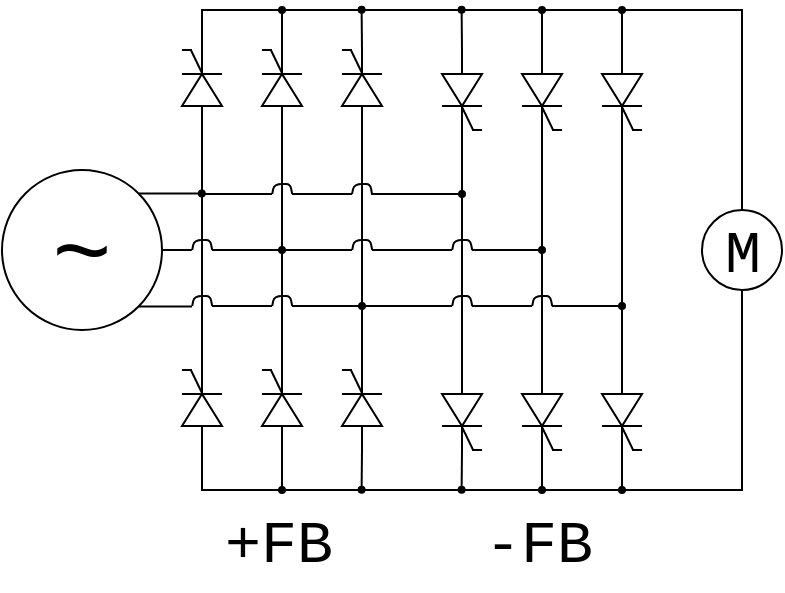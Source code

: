 <mxfile version="10.6.8" type="github"><diagram id="mcvMfmzBp81m1FZsck9S" name="Page-1"><mxGraphModel dx="1394" dy="781" grid="1" gridSize="5" guides="1" tooltips="1" connect="1" arrows="1" fold="1" page="1" pageScale="1" pageWidth="827" pageHeight="1169" math="0" shadow="0"><root><mxCell id="0"/><mxCell id="1" parent="0"/><mxCell id="SHvjEfCyaR1bC1WvsICF-1" value="" style="group;rotation=-90;" parent="1" vertex="1" connectable="0"><mxGeometry x="180" y="210" width="40" height="20" as="geometry"/></mxCell><mxCell id="SHvjEfCyaR1bC1WvsICF-2" value="" style="pointerEvents=1;fillColor=#000000;verticalLabelPosition=bottom;shadow=0;dashed=0;align=center;fillColor=#ffffff;html=1;verticalAlign=top;strokeWidth=1;shape=mxgraph.electrical.diodes.diode;rotation=-90;" parent="SHvjEfCyaR1bC1WvsICF-1" vertex="1"><mxGeometry width="40" height="20" as="geometry"/></mxCell><mxCell id="SHvjEfCyaR1bC1WvsICF-3" value="" style="endArrow=none;html=1;exitX=0.707;exitY=0.506;exitDx=0;exitDy=0;exitPerimeter=0;entryX=0.993;entryY=0.228;entryDx=0;entryDy=0;entryPerimeter=0;" parent="SHvjEfCyaR1bC1WvsICF-1" source="SHvjEfCyaR1bC1WvsICF-2" target="SHvjEfCyaR1bC1WvsICF-2" edge="1"><mxGeometry width="50" height="50" relative="1" as="geometry"><mxPoint x="13" y="-26" as="sourcePoint"/><mxPoint x="-3" y="-46" as="targetPoint"/></mxGeometry></mxCell><mxCell id="SHvjEfCyaR1bC1WvsICF-4" value="" style="endArrow=none;html=1;exitX=0.997;exitY=0.222;exitDx=0;exitDy=0;exitPerimeter=0;entryX=1;entryY=-0.044;entryDx=0;entryDy=0;entryPerimeter=0;" parent="SHvjEfCyaR1bC1WvsICF-1" edge="1"><mxGeometry width="50" height="50" relative="1" as="geometry"><mxPoint x="15" y="-10" as="sourcePoint"/><mxPoint x="10" y="-10" as="targetPoint"/></mxGeometry></mxCell><mxCell id="SHvjEfCyaR1bC1WvsICF-6" value="" style="group;rotation=-90;" parent="1" vertex="1" connectable="0"><mxGeometry x="180" y="370" width="40" height="20" as="geometry"/></mxCell><mxCell id="SHvjEfCyaR1bC1WvsICF-7" value="" style="pointerEvents=1;fillColor=#000000;verticalLabelPosition=bottom;shadow=0;dashed=0;align=center;fillColor=#ffffff;html=1;verticalAlign=top;strokeWidth=1;shape=mxgraph.electrical.diodes.diode;rotation=-90;" parent="SHvjEfCyaR1bC1WvsICF-6" vertex="1"><mxGeometry width="40" height="20" as="geometry"/></mxCell><mxCell id="SHvjEfCyaR1bC1WvsICF-8" value="" style="endArrow=none;html=1;exitX=0.707;exitY=0.506;exitDx=0;exitDy=0;exitPerimeter=0;entryX=0.993;entryY=0.228;entryDx=0;entryDy=0;entryPerimeter=0;" parent="SHvjEfCyaR1bC1WvsICF-6" source="SHvjEfCyaR1bC1WvsICF-7" target="SHvjEfCyaR1bC1WvsICF-7" edge="1"><mxGeometry width="50" height="50" relative="1" as="geometry"><mxPoint x="13" y="-26" as="sourcePoint"/><mxPoint x="-3" y="-46" as="targetPoint"/></mxGeometry></mxCell><mxCell id="SHvjEfCyaR1bC1WvsICF-9" value="" style="endArrow=none;html=1;exitX=0.997;exitY=0.222;exitDx=0;exitDy=0;exitPerimeter=0;entryX=1;entryY=-0.044;entryDx=0;entryDy=0;entryPerimeter=0;" parent="SHvjEfCyaR1bC1WvsICF-6" edge="1"><mxGeometry width="50" height="50" relative="1" as="geometry"><mxPoint x="15" y="-10" as="sourcePoint"/><mxPoint x="10" y="-10" as="targetPoint"/></mxGeometry></mxCell><mxCell id="SHvjEfCyaR1bC1WvsICF-10" value="" style="group;rotation=-90;" parent="1" vertex="1" connectable="0"><mxGeometry x="220" y="210" width="40" height="20" as="geometry"/></mxCell><mxCell id="SHvjEfCyaR1bC1WvsICF-11" value="" style="pointerEvents=1;fillColor=#000000;verticalLabelPosition=bottom;shadow=0;dashed=0;align=center;fillColor=#ffffff;html=1;verticalAlign=top;strokeWidth=1;shape=mxgraph.electrical.diodes.diode;rotation=-90;" parent="SHvjEfCyaR1bC1WvsICF-10" vertex="1"><mxGeometry width="40" height="20" as="geometry"/></mxCell><mxCell id="SHvjEfCyaR1bC1WvsICF-12" value="" style="endArrow=none;html=1;exitX=0.707;exitY=0.506;exitDx=0;exitDy=0;exitPerimeter=0;entryX=0.993;entryY=0.228;entryDx=0;entryDy=0;entryPerimeter=0;" parent="SHvjEfCyaR1bC1WvsICF-10" source="SHvjEfCyaR1bC1WvsICF-11" target="SHvjEfCyaR1bC1WvsICF-11" edge="1"><mxGeometry width="50" height="50" relative="1" as="geometry"><mxPoint x="13" y="-26" as="sourcePoint"/><mxPoint x="-3" y="-46" as="targetPoint"/></mxGeometry></mxCell><mxCell id="SHvjEfCyaR1bC1WvsICF-13" value="" style="endArrow=none;html=1;exitX=0.997;exitY=0.222;exitDx=0;exitDy=0;exitPerimeter=0;entryX=1;entryY=-0.044;entryDx=0;entryDy=0;entryPerimeter=0;" parent="SHvjEfCyaR1bC1WvsICF-10" edge="1"><mxGeometry width="50" height="50" relative="1" as="geometry"><mxPoint x="15" y="-10" as="sourcePoint"/><mxPoint x="10" y="-10" as="targetPoint"/></mxGeometry></mxCell><mxCell id="SHvjEfCyaR1bC1WvsICF-14" value="" style="group;rotation=-90;" parent="1" vertex="1" connectable="0"><mxGeometry x="220" y="370" width="40" height="20" as="geometry"/></mxCell><mxCell id="SHvjEfCyaR1bC1WvsICF-15" value="" style="pointerEvents=1;fillColor=#000000;verticalLabelPosition=bottom;shadow=0;dashed=0;align=center;fillColor=#ffffff;html=1;verticalAlign=top;strokeWidth=1;shape=mxgraph.electrical.diodes.diode;rotation=-90;" parent="SHvjEfCyaR1bC1WvsICF-14" vertex="1"><mxGeometry width="40" height="20" as="geometry"/></mxCell><mxCell id="SHvjEfCyaR1bC1WvsICF-16" value="" style="endArrow=none;html=1;exitX=0.707;exitY=0.506;exitDx=0;exitDy=0;exitPerimeter=0;entryX=0.993;entryY=0.228;entryDx=0;entryDy=0;entryPerimeter=0;" parent="SHvjEfCyaR1bC1WvsICF-14" source="SHvjEfCyaR1bC1WvsICF-15" target="SHvjEfCyaR1bC1WvsICF-15" edge="1"><mxGeometry width="50" height="50" relative="1" as="geometry"><mxPoint x="13" y="-26" as="sourcePoint"/><mxPoint x="-3" y="-46" as="targetPoint"/></mxGeometry></mxCell><mxCell id="SHvjEfCyaR1bC1WvsICF-17" value="" style="endArrow=none;html=1;exitX=0.997;exitY=0.222;exitDx=0;exitDy=0;exitPerimeter=0;entryX=1;entryY=-0.044;entryDx=0;entryDy=0;entryPerimeter=0;" parent="SHvjEfCyaR1bC1WvsICF-14" edge="1"><mxGeometry width="50" height="50" relative="1" as="geometry"><mxPoint x="15" y="-10" as="sourcePoint"/><mxPoint x="10" y="-10" as="targetPoint"/></mxGeometry></mxCell><mxCell id="SHvjEfCyaR1bC1WvsICF-18" value="" style="group;rotation=90;" parent="1" vertex="1" connectable="0"><mxGeometry x="350" y="210" width="40" height="20" as="geometry"/></mxCell><mxCell id="SHvjEfCyaR1bC1WvsICF-19" value="" style="pointerEvents=1;fillColor=#000000;verticalLabelPosition=bottom;shadow=0;dashed=0;align=center;fillColor=#ffffff;html=1;verticalAlign=top;strokeWidth=1;shape=mxgraph.electrical.diodes.diode;rotation=90;" parent="SHvjEfCyaR1bC1WvsICF-18" vertex="1"><mxGeometry width="40" height="20" as="geometry"/></mxCell><mxCell id="SHvjEfCyaR1bC1WvsICF-20" value="" style="endArrow=none;html=1;exitX=0.707;exitY=0.506;exitDx=0;exitDy=0;exitPerimeter=0;entryX=0.993;entryY=0.228;entryDx=0;entryDy=0;entryPerimeter=0;" parent="SHvjEfCyaR1bC1WvsICF-18" source="SHvjEfCyaR1bC1WvsICF-19" target="SHvjEfCyaR1bC1WvsICF-19" edge="1"><mxGeometry width="50" height="50" relative="1" as="geometry"><mxPoint x="27" y="46" as="sourcePoint"/><mxPoint x="43" y="66" as="targetPoint"/></mxGeometry></mxCell><mxCell id="SHvjEfCyaR1bC1WvsICF-21" value="" style="endArrow=none;html=1;exitX=0.997;exitY=0.222;exitDx=0;exitDy=0;exitPerimeter=0;entryX=1;entryY=-0.044;entryDx=0;entryDy=0;entryPerimeter=0;" parent="SHvjEfCyaR1bC1WvsICF-18" edge="1"><mxGeometry width="50" height="50" relative="1" as="geometry"><mxPoint x="25" y="30" as="sourcePoint"/><mxPoint x="30" y="30" as="targetPoint"/></mxGeometry></mxCell><mxCell id="SHvjEfCyaR1bC1WvsICF-23" value="" style="group;rotation=90;" parent="1" vertex="1" connectable="0"><mxGeometry x="390" y="210" width="40" height="20" as="geometry"/></mxCell><mxCell id="SHvjEfCyaR1bC1WvsICF-24" value="" style="pointerEvents=1;fillColor=#000000;verticalLabelPosition=bottom;shadow=0;dashed=0;align=center;fillColor=#ffffff;html=1;verticalAlign=top;strokeWidth=1;shape=mxgraph.electrical.diodes.diode;rotation=90;" parent="SHvjEfCyaR1bC1WvsICF-23" vertex="1"><mxGeometry width="40" height="20" as="geometry"/></mxCell><mxCell id="SHvjEfCyaR1bC1WvsICF-25" value="" style="endArrow=none;html=1;exitX=0.707;exitY=0.506;exitDx=0;exitDy=0;exitPerimeter=0;entryX=0.993;entryY=0.228;entryDx=0;entryDy=0;entryPerimeter=0;" parent="SHvjEfCyaR1bC1WvsICF-23" source="SHvjEfCyaR1bC1WvsICF-24" target="SHvjEfCyaR1bC1WvsICF-24" edge="1"><mxGeometry width="50" height="50" relative="1" as="geometry"><mxPoint x="27" y="46" as="sourcePoint"/><mxPoint x="43" y="66" as="targetPoint"/></mxGeometry></mxCell><mxCell id="SHvjEfCyaR1bC1WvsICF-26" value="" style="endArrow=none;html=1;exitX=0.997;exitY=0.222;exitDx=0;exitDy=0;exitPerimeter=0;entryX=1;entryY=-0.044;entryDx=0;entryDy=0;entryPerimeter=0;" parent="SHvjEfCyaR1bC1WvsICF-23" edge="1"><mxGeometry width="50" height="50" relative="1" as="geometry"><mxPoint x="25" y="30" as="sourcePoint"/><mxPoint x="30" y="30" as="targetPoint"/></mxGeometry></mxCell><mxCell id="SHvjEfCyaR1bC1WvsICF-27" value="" style="group;rotation=90;" parent="1" vertex="1" connectable="0"><mxGeometry x="350" y="370" width="40" height="20" as="geometry"/></mxCell><mxCell id="SHvjEfCyaR1bC1WvsICF-28" value="" style="pointerEvents=1;fillColor=#000000;verticalLabelPosition=bottom;shadow=0;dashed=0;align=center;fillColor=#ffffff;html=1;verticalAlign=top;strokeWidth=1;shape=mxgraph.electrical.diodes.diode;rotation=90;" parent="SHvjEfCyaR1bC1WvsICF-27" vertex="1"><mxGeometry width="40" height="20" as="geometry"/></mxCell><mxCell id="SHvjEfCyaR1bC1WvsICF-29" value="" style="endArrow=none;html=1;exitX=0.707;exitY=0.506;exitDx=0;exitDy=0;exitPerimeter=0;entryX=0.993;entryY=0.228;entryDx=0;entryDy=0;entryPerimeter=0;" parent="SHvjEfCyaR1bC1WvsICF-27" source="SHvjEfCyaR1bC1WvsICF-28" target="SHvjEfCyaR1bC1WvsICF-28" edge="1"><mxGeometry width="50" height="50" relative="1" as="geometry"><mxPoint x="27" y="46" as="sourcePoint"/><mxPoint x="43" y="66" as="targetPoint"/></mxGeometry></mxCell><mxCell id="SHvjEfCyaR1bC1WvsICF-30" value="" style="endArrow=none;html=1;exitX=0.997;exitY=0.222;exitDx=0;exitDy=0;exitPerimeter=0;entryX=1;entryY=-0.044;entryDx=0;entryDy=0;entryPerimeter=0;" parent="SHvjEfCyaR1bC1WvsICF-27" edge="1"><mxGeometry width="50" height="50" relative="1" as="geometry"><mxPoint x="25" y="30" as="sourcePoint"/><mxPoint x="30" y="30" as="targetPoint"/></mxGeometry></mxCell><mxCell id="SHvjEfCyaR1bC1WvsICF-31" value="" style="group;rotation=90;" parent="1" vertex="1" connectable="0"><mxGeometry x="390" y="370" width="40" height="20" as="geometry"/></mxCell><mxCell id="SHvjEfCyaR1bC1WvsICF-32" value="" style="pointerEvents=1;fillColor=#000000;verticalLabelPosition=bottom;shadow=0;dashed=0;align=center;fillColor=#ffffff;html=1;verticalAlign=top;strokeWidth=1;shape=mxgraph.electrical.diodes.diode;rotation=90;" parent="SHvjEfCyaR1bC1WvsICF-31" vertex="1"><mxGeometry width="40" height="20" as="geometry"/></mxCell><mxCell id="SHvjEfCyaR1bC1WvsICF-33" value="" style="endArrow=none;html=1;exitX=0.707;exitY=0.506;exitDx=0;exitDy=0;exitPerimeter=0;entryX=0.993;entryY=0.228;entryDx=0;entryDy=0;entryPerimeter=0;" parent="SHvjEfCyaR1bC1WvsICF-31" source="SHvjEfCyaR1bC1WvsICF-32" target="SHvjEfCyaR1bC1WvsICF-32" edge="1"><mxGeometry width="50" height="50" relative="1" as="geometry"><mxPoint x="27" y="46" as="sourcePoint"/><mxPoint x="43" y="66" as="targetPoint"/></mxGeometry></mxCell><mxCell id="SHvjEfCyaR1bC1WvsICF-34" value="" style="endArrow=none;html=1;exitX=0.997;exitY=0.222;exitDx=0;exitDy=0;exitPerimeter=0;entryX=1;entryY=-0.044;entryDx=0;entryDy=0;entryPerimeter=0;" parent="SHvjEfCyaR1bC1WvsICF-31" edge="1"><mxGeometry width="50" height="50" relative="1" as="geometry"><mxPoint x="25" y="30" as="sourcePoint"/><mxPoint x="30" y="30" as="targetPoint"/></mxGeometry></mxCell><mxCell id="tx0FUSwHEopAK0Uj8YNj-38" style="edgeStyle=orthogonalEdgeStyle;rounded=0;orthogonalLoop=1;jettySize=auto;html=1;exitX=1;exitY=0;exitDx=0;exitDy=0;endArrow=oval;endFill=1;endSize=3;fontSize=50;" parent="1" source="SHvjEfCyaR1bC1WvsICF-35" edge="1"><mxGeometry relative="1" as="geometry"><mxPoint x="199.944" y="271.611" as="targetPoint"/></mxGeometry></mxCell><mxCell id="tx0FUSwHEopAK0Uj8YNj-39" style="edgeStyle=orthogonalEdgeStyle;rounded=0;orthogonalLoop=1;jettySize=auto;html=1;exitX=1;exitY=0.5;exitDx=0;exitDy=0;endArrow=none;endFill=0;endSize=3;fontSize=50;" parent="1" source="SHvjEfCyaR1bC1WvsICF-35" edge="1"><mxGeometry relative="1" as="geometry"><mxPoint x="194.944" y="299.944" as="targetPoint"/></mxGeometry></mxCell><mxCell id="tx0FUSwHEopAK0Uj8YNj-42" style="edgeStyle=orthogonalEdgeStyle;rounded=0;orthogonalLoop=1;jettySize=auto;html=1;exitX=1;exitY=1;exitDx=0;exitDy=0;endArrow=none;endFill=0;endSize=3;fontSize=50;" parent="1" source="SHvjEfCyaR1bC1WvsICF-35" edge="1"><mxGeometry relative="1" as="geometry"><mxPoint x="195.019" y="328.194" as="targetPoint"/></mxGeometry></mxCell><mxCell id="SHvjEfCyaR1bC1WvsICF-35" value="" style="ellipse;whiteSpace=wrap;html=1;aspect=fixed;fillColor=none;" parent="1" vertex="1"><mxGeometry x="100" y="260" width="80" height="80" as="geometry"/></mxCell><mxCell id="SHvjEfCyaR1bC1WvsICF-36" style="edgeStyle=orthogonalEdgeStyle;rounded=0;orthogonalLoop=1;jettySize=auto;html=1;exitX=1;exitY=0.5;exitDx=0;exitDy=0;exitPerimeter=0;entryX=0.5;entryY=0;entryDx=0;entryDy=0;endArrow=none;endFill=0;" parent="1" source="SHvjEfCyaR1bC1WvsICF-2" target="tx0FUSwHEopAK0Uj8YNj-15" edge="1"><mxGeometry relative="1" as="geometry"><mxPoint x="419.944" y="279.944" as="targetPoint"/></mxGeometry></mxCell><mxCell id="SHvjEfCyaR1bC1WvsICF-38" style="edgeStyle=orthogonalEdgeStyle;rounded=0;orthogonalLoop=1;jettySize=auto;html=1;exitX=0;exitY=0.5;exitDx=0;exitDy=0;exitPerimeter=0;entryX=0.5;entryY=1;entryDx=0;entryDy=0;endArrow=none;endFill=0;" parent="1" source="SHvjEfCyaR1bC1WvsICF-7" target="tx0FUSwHEopAK0Uj8YNj-15" edge="1"><mxGeometry relative="1" as="geometry"><mxPoint x="419.944" y="319.944" as="targetPoint"/></mxGeometry></mxCell><mxCell id="SHvjEfCyaR1bC1WvsICF-39" style="edgeStyle=orthogonalEdgeStyle;rounded=0;orthogonalLoop=1;jettySize=auto;html=1;exitX=1;exitY=0.5;exitDx=0;exitDy=0;exitPerimeter=0;endArrow=oval;endFill=1;endSize=3;" parent="1" source="SHvjEfCyaR1bC1WvsICF-11" edge="1"><mxGeometry relative="1" as="geometry"><mxPoint x="240" y="180" as="targetPoint"/></mxGeometry></mxCell><mxCell id="SHvjEfCyaR1bC1WvsICF-40" style="edgeStyle=orthogonalEdgeStyle;rounded=0;orthogonalLoop=1;jettySize=auto;html=1;exitX=0;exitY=0.5;exitDx=0;exitDy=0;exitPerimeter=0;endArrow=oval;endFill=1;endSize=3;" parent="1" source="SHvjEfCyaR1bC1WvsICF-19" edge="1"><mxGeometry relative="1" as="geometry"><mxPoint x="370" y="180" as="targetPoint"/></mxGeometry></mxCell><mxCell id="SHvjEfCyaR1bC1WvsICF-41" style="edgeStyle=orthogonalEdgeStyle;rounded=0;orthogonalLoop=1;jettySize=auto;html=1;exitX=0;exitY=0.5;exitDx=0;exitDy=0;exitPerimeter=0;endArrow=oval;endFill=1;endSize=3;" parent="1" source="SHvjEfCyaR1bC1WvsICF-24" edge="1"><mxGeometry relative="1" as="geometry"><mxPoint x="410" y="180" as="targetPoint"/></mxGeometry></mxCell><mxCell id="SHvjEfCyaR1bC1WvsICF-42" style="edgeStyle=orthogonalEdgeStyle;rounded=0;orthogonalLoop=1;jettySize=auto;html=1;exitX=0;exitY=0.5;exitDx=0;exitDy=0;exitPerimeter=0;endArrow=oval;endFill=1;endSize=3;" parent="1" source="SHvjEfCyaR1bC1WvsICF-15" edge="1"><mxGeometry relative="1" as="geometry"><mxPoint x="240" y="420" as="targetPoint"/></mxGeometry></mxCell><mxCell id="SHvjEfCyaR1bC1WvsICF-43" style="edgeStyle=orthogonalEdgeStyle;rounded=0;orthogonalLoop=1;jettySize=auto;html=1;exitX=1;exitY=0.5;exitDx=0;exitDy=0;exitPerimeter=0;endArrow=oval;endFill=1;endSize=3;" parent="1" source="SHvjEfCyaR1bC1WvsICF-28" edge="1"><mxGeometry relative="1" as="geometry"><mxPoint x="370" y="420" as="targetPoint"/></mxGeometry></mxCell><mxCell id="SHvjEfCyaR1bC1WvsICF-44" style="edgeStyle=orthogonalEdgeStyle;rounded=0;orthogonalLoop=1;jettySize=auto;html=1;exitX=1;exitY=0.5;exitDx=0;exitDy=0;exitPerimeter=0;endArrow=oval;endFill=1;endSize=3;" parent="1" source="SHvjEfCyaR1bC1WvsICF-32" edge="1"><mxGeometry relative="1" as="geometry"><mxPoint x="410" y="420" as="targetPoint"/></mxGeometry></mxCell><mxCell id="SHvjEfCyaR1bC1WvsICF-45" style="edgeStyle=orthogonalEdgeStyle;rounded=0;orthogonalLoop=1;jettySize=auto;html=1;exitX=0;exitY=0.5;exitDx=0;exitDy=0;exitPerimeter=0;entryX=1;entryY=0.5;entryDx=0;entryDy=0;entryPerimeter=0;endArrow=none;endFill=0;endSize=3;" parent="1" source="SHvjEfCyaR1bC1WvsICF-2" target="SHvjEfCyaR1bC1WvsICF-7" edge="1"><mxGeometry relative="1" as="geometry"/></mxCell><mxCell id="SHvjEfCyaR1bC1WvsICF-46" style="edgeStyle=orthogonalEdgeStyle;rounded=0;orthogonalLoop=1;jettySize=auto;html=1;exitX=0;exitY=0.5;exitDx=0;exitDy=0;exitPerimeter=0;entryX=1;entryY=0.5;entryDx=0;entryDy=0;entryPerimeter=0;endArrow=none;endFill=0;endSize=3;" parent="1" source="SHvjEfCyaR1bC1WvsICF-11" target="SHvjEfCyaR1bC1WvsICF-15" edge="1"><mxGeometry relative="1" as="geometry"/></mxCell><mxCell id="SHvjEfCyaR1bC1WvsICF-47" style="edgeStyle=orthogonalEdgeStyle;rounded=0;orthogonalLoop=1;jettySize=auto;html=1;exitX=1;exitY=0.5;exitDx=0;exitDy=0;exitPerimeter=0;entryX=0;entryY=0.5;entryDx=0;entryDy=0;entryPerimeter=0;endArrow=none;endFill=0;endSize=3;" parent="1" source="SHvjEfCyaR1bC1WvsICF-19" target="SHvjEfCyaR1bC1WvsICF-28" edge="1"><mxGeometry relative="1" as="geometry"/></mxCell><mxCell id="SHvjEfCyaR1bC1WvsICF-48" style="edgeStyle=orthogonalEdgeStyle;rounded=0;orthogonalLoop=1;jettySize=auto;html=1;exitX=1;exitY=0.5;exitDx=0;exitDy=0;exitPerimeter=0;entryX=0;entryY=0.5;entryDx=0;entryDy=0;entryPerimeter=0;endArrow=none;endFill=0;endSize=3;" parent="1" source="SHvjEfCyaR1bC1WvsICF-24" target="SHvjEfCyaR1bC1WvsICF-32" edge="1"><mxGeometry relative="1" as="geometry"/></mxCell><mxCell id="tx0FUSwHEopAK0Uj8YNj-1" value="" style="endArrow=none;html=1;" parent="1" edge="1"><mxGeometry width="50" height="50" relative="1" as="geometry"><mxPoint x="195.106" y="300" as="sourcePoint"/><mxPoint x="205.106" y="300" as="targetPoint"/><Array as="points"><mxPoint x="196.106" y="295"/><mxPoint x="204.106" y="295"/></Array></mxGeometry></mxCell><mxCell id="tx0FUSwHEopAK0Uj8YNj-4" value="" style="endArrow=none;html=1;" parent="1" edge="1"><mxGeometry width="50" height="50" relative="1" as="geometry"><mxPoint x="235.106" y="272" as="sourcePoint"/><mxPoint x="245.106" y="272" as="targetPoint"/><Array as="points"><mxPoint x="236.106" y="267"/><mxPoint x="244.106" y="267"/></Array></mxGeometry></mxCell><mxCell id="tx0FUSwHEopAK0Uj8YNj-5" value="" style="endArrow=none;html=1;" parent="1" edge="1"><mxGeometry width="50" height="50" relative="1" as="geometry"><mxPoint x="365.106" y="328.0" as="sourcePoint"/><mxPoint x="375.106" y="328.0" as="targetPoint"/><Array as="points"><mxPoint x="366.106" y="323"/><mxPoint x="374.106" y="323"/></Array></mxGeometry></mxCell><mxCell id="tx0FUSwHEopAK0Uj8YNj-7" value="" style="endArrow=oval;html=1;endFill=1;endSize=3;" parent="1" edge="1"><mxGeometry width="50" height="50" relative="1" as="geometry"><mxPoint x="375" y="328.0" as="sourcePoint"/><mxPoint x="410" y="328.0" as="targetPoint"/></mxGeometry></mxCell><mxCell id="tx0FUSwHEopAK0Uj8YNj-10" value="&lt;font style=&quot;font-size: 50px;&quot; face=&quot;Courier New&quot;&gt;~&lt;/font&gt;" style="text;html=1;resizable=0;points=[];autosize=1;align=left;verticalAlign=top;spacingTop=-4;fontSize=50;" parent="1" vertex="1"><mxGeometry x="123" y="267" width="20" height="20" as="geometry"/></mxCell><mxCell id="tx0FUSwHEopAK0Uj8YNj-11" value="&lt;font face=&quot;Courier New&quot;&gt;+FB&lt;/font&gt;" style="text;html=1;resizable=0;points=[];autosize=1;align=center;verticalAlign=top;spacingTop=-4;fontSize=30;" parent="1" vertex="1"><mxGeometry x="205" y="425" width="65" height="45" as="geometry"/></mxCell><mxCell id="tx0FUSwHEopAK0Uj8YNj-12" value="&lt;font face=&quot;Courier New&quot;&gt;-FB&lt;/font&gt;" style="text;html=1;resizable=0;points=[];autosize=1;align=center;verticalAlign=top;spacingTop=-4;fontSize=30;" parent="1" vertex="1"><mxGeometry x="335" y="425" width="65" height="45" as="geometry"/></mxCell><mxCell id="tx0FUSwHEopAK0Uj8YNj-15" value="" style="ellipse;whiteSpace=wrap;html=1;aspect=fixed;fillColor=none;" parent="1" vertex="1"><mxGeometry x="450" y="280" width="40" height="40" as="geometry"/></mxCell><mxCell id="tx0FUSwHEopAK0Uj8YNj-16" value="&lt;font face=&quot;Courier New&quot;&gt;M&lt;/font&gt;" style="text;html=1;resizable=0;points=[];autosize=1;align=center;verticalAlign=bottom;spacingTop=-4;fontSize=30;" parent="1" vertex="1"><mxGeometry x="455" y="277.5" width="30" height="45" as="geometry"/></mxCell><mxCell id="tx0FUSwHEopAK0Uj8YNj-17" value="" style="group;rotation=-90;" parent="1" vertex="1" connectable="0"><mxGeometry x="260" y="210" width="40" height="20" as="geometry"/></mxCell><mxCell id="tx0FUSwHEopAK0Uj8YNj-18" value="" style="pointerEvents=1;fillColor=#000000;verticalLabelPosition=bottom;shadow=0;dashed=0;align=center;fillColor=#ffffff;html=1;verticalAlign=top;strokeWidth=1;shape=mxgraph.electrical.diodes.diode;rotation=-90;" parent="tx0FUSwHEopAK0Uj8YNj-17" vertex="1"><mxGeometry width="40" height="20" as="geometry"/></mxCell><mxCell id="tx0FUSwHEopAK0Uj8YNj-19" value="" style="endArrow=none;html=1;exitX=0.707;exitY=0.506;exitDx=0;exitDy=0;exitPerimeter=0;entryX=0.993;entryY=0.228;entryDx=0;entryDy=0;entryPerimeter=0;" parent="tx0FUSwHEopAK0Uj8YNj-17" source="tx0FUSwHEopAK0Uj8YNj-18" target="tx0FUSwHEopAK0Uj8YNj-18" edge="1"><mxGeometry width="50" height="50" relative="1" as="geometry"><mxPoint x="13" y="-26" as="sourcePoint"/><mxPoint x="-3" y="-46" as="targetPoint"/></mxGeometry></mxCell><mxCell id="tx0FUSwHEopAK0Uj8YNj-20" value="" style="endArrow=none;html=1;exitX=0.997;exitY=0.222;exitDx=0;exitDy=0;exitPerimeter=0;entryX=1;entryY=-0.044;entryDx=0;entryDy=0;entryPerimeter=0;" parent="tx0FUSwHEopAK0Uj8YNj-17" edge="1"><mxGeometry width="50" height="50" relative="1" as="geometry"><mxPoint x="15" y="-10" as="sourcePoint"/><mxPoint x="10" y="-10" as="targetPoint"/></mxGeometry></mxCell><mxCell id="tx0FUSwHEopAK0Uj8YNj-21" value="" style="group;rotation=-90;" parent="1" vertex="1" connectable="0"><mxGeometry x="260" y="370" width="40" height="20" as="geometry"/></mxCell><mxCell id="tx0FUSwHEopAK0Uj8YNj-22" value="" style="pointerEvents=1;fillColor=#000000;verticalLabelPosition=bottom;shadow=0;dashed=0;align=center;fillColor=#ffffff;html=1;verticalAlign=top;strokeWidth=1;shape=mxgraph.electrical.diodes.diode;rotation=-90;" parent="tx0FUSwHEopAK0Uj8YNj-21" vertex="1"><mxGeometry width="40" height="20" as="geometry"/></mxCell><mxCell id="tx0FUSwHEopAK0Uj8YNj-23" value="" style="endArrow=none;html=1;exitX=0.707;exitY=0.506;exitDx=0;exitDy=0;exitPerimeter=0;entryX=0.993;entryY=0.228;entryDx=0;entryDy=0;entryPerimeter=0;" parent="tx0FUSwHEopAK0Uj8YNj-21" source="tx0FUSwHEopAK0Uj8YNj-22" target="tx0FUSwHEopAK0Uj8YNj-22" edge="1"><mxGeometry width="50" height="50" relative="1" as="geometry"><mxPoint x="13" y="-26" as="sourcePoint"/><mxPoint x="-3" y="-46" as="targetPoint"/></mxGeometry></mxCell><mxCell id="tx0FUSwHEopAK0Uj8YNj-24" value="" style="endArrow=none;html=1;exitX=0.997;exitY=0.222;exitDx=0;exitDy=0;exitPerimeter=0;entryX=1;entryY=-0.044;entryDx=0;entryDy=0;entryPerimeter=0;" parent="tx0FUSwHEopAK0Uj8YNj-21" edge="1"><mxGeometry width="50" height="50" relative="1" as="geometry"><mxPoint x="15" y="-10" as="sourcePoint"/><mxPoint x="10" y="-10" as="targetPoint"/></mxGeometry></mxCell><mxCell id="tx0FUSwHEopAK0Uj8YNj-25" value="" style="group;rotation=90;" parent="1" vertex="1" connectable="0"><mxGeometry x="310" y="210" width="40" height="20" as="geometry"/></mxCell><mxCell id="tx0FUSwHEopAK0Uj8YNj-26" value="" style="pointerEvents=1;fillColor=#000000;verticalLabelPosition=bottom;shadow=0;dashed=0;align=center;fillColor=#ffffff;html=1;verticalAlign=top;strokeWidth=1;shape=mxgraph.electrical.diodes.diode;rotation=90;" parent="tx0FUSwHEopAK0Uj8YNj-25" vertex="1"><mxGeometry width="40" height="20" as="geometry"/></mxCell><mxCell id="tx0FUSwHEopAK0Uj8YNj-27" value="" style="endArrow=none;html=1;exitX=0.707;exitY=0.506;exitDx=0;exitDy=0;exitPerimeter=0;entryX=0.993;entryY=0.228;entryDx=0;entryDy=0;entryPerimeter=0;" parent="tx0FUSwHEopAK0Uj8YNj-25" source="tx0FUSwHEopAK0Uj8YNj-26" target="tx0FUSwHEopAK0Uj8YNj-26" edge="1"><mxGeometry width="50" height="50" relative="1" as="geometry"><mxPoint x="27" y="46" as="sourcePoint"/><mxPoint x="43" y="66" as="targetPoint"/></mxGeometry></mxCell><mxCell id="tx0FUSwHEopAK0Uj8YNj-28" value="" style="endArrow=none;html=1;exitX=0.997;exitY=0.222;exitDx=0;exitDy=0;exitPerimeter=0;entryX=1;entryY=-0.044;entryDx=0;entryDy=0;entryPerimeter=0;" parent="tx0FUSwHEopAK0Uj8YNj-25" edge="1"><mxGeometry width="50" height="50" relative="1" as="geometry"><mxPoint x="25" y="30" as="sourcePoint"/><mxPoint x="30" y="30" as="targetPoint"/></mxGeometry></mxCell><mxCell id="tx0FUSwHEopAK0Uj8YNj-29" value="" style="group;rotation=90;" parent="1" vertex="1" connectable="0"><mxGeometry x="310" y="370" width="40" height="20" as="geometry"/></mxCell><mxCell id="tx0FUSwHEopAK0Uj8YNj-30" value="" style="pointerEvents=1;fillColor=#000000;verticalLabelPosition=bottom;shadow=0;dashed=0;align=center;fillColor=#ffffff;html=1;verticalAlign=top;strokeWidth=1;shape=mxgraph.electrical.diodes.diode;rotation=90;" parent="tx0FUSwHEopAK0Uj8YNj-29" vertex="1"><mxGeometry width="40" height="20" as="geometry"/></mxCell><mxCell id="tx0FUSwHEopAK0Uj8YNj-31" value="" style="endArrow=none;html=1;exitX=0.707;exitY=0.506;exitDx=0;exitDy=0;exitPerimeter=0;entryX=0.993;entryY=0.228;entryDx=0;entryDy=0;entryPerimeter=0;" parent="tx0FUSwHEopAK0Uj8YNj-29" source="tx0FUSwHEopAK0Uj8YNj-30" target="tx0FUSwHEopAK0Uj8YNj-30" edge="1"><mxGeometry width="50" height="50" relative="1" as="geometry"><mxPoint x="27" y="46" as="sourcePoint"/><mxPoint x="43" y="66" as="targetPoint"/></mxGeometry></mxCell><mxCell id="tx0FUSwHEopAK0Uj8YNj-32" value="" style="endArrow=none;html=1;exitX=0.997;exitY=0.222;exitDx=0;exitDy=0;exitPerimeter=0;entryX=1;entryY=-0.044;entryDx=0;entryDy=0;entryPerimeter=0;" parent="tx0FUSwHEopAK0Uj8YNj-29" edge="1"><mxGeometry width="50" height="50" relative="1" as="geometry"><mxPoint x="25" y="30" as="sourcePoint"/><mxPoint x="30" y="30" as="targetPoint"/></mxGeometry></mxCell><mxCell id="tx0FUSwHEopAK0Uj8YNj-33" style="edgeStyle=orthogonalEdgeStyle;rounded=0;orthogonalLoop=1;jettySize=auto;html=1;exitX=1;exitY=0.5;exitDx=0;exitDy=0;exitPerimeter=0;endArrow=oval;endFill=1;endSize=3;fontSize=30;" parent="1" source="tx0FUSwHEopAK0Uj8YNj-18" edge="1"><mxGeometry relative="1" as="geometry"><mxPoint x="279.81" y="179.905" as="targetPoint"/></mxGeometry></mxCell><mxCell id="tx0FUSwHEopAK0Uj8YNj-34" style="edgeStyle=orthogonalEdgeStyle;rounded=0;orthogonalLoop=1;jettySize=auto;html=1;exitX=0;exitY=0.5;exitDx=0;exitDy=0;exitPerimeter=0;endArrow=oval;endFill=1;endSize=3;fontSize=30;" parent="1" source="tx0FUSwHEopAK0Uj8YNj-22" edge="1"><mxGeometry relative="1" as="geometry"><mxPoint x="279.81" y="419.905" as="targetPoint"/></mxGeometry></mxCell><mxCell id="tx0FUSwHEopAK0Uj8YNj-35" style="edgeStyle=orthogonalEdgeStyle;rounded=0;orthogonalLoop=1;jettySize=auto;html=1;exitX=1;exitY=0.5;exitDx=0;exitDy=0;exitPerimeter=0;endArrow=oval;endFill=1;endSize=3;fontSize=30;" parent="1" source="tx0FUSwHEopAK0Uj8YNj-30" edge="1"><mxGeometry relative="1" as="geometry"><mxPoint x="329.81" y="419.905" as="targetPoint"/></mxGeometry></mxCell><mxCell id="tx0FUSwHEopAK0Uj8YNj-36" style="edgeStyle=orthogonalEdgeStyle;rounded=0;orthogonalLoop=1;jettySize=auto;html=1;exitX=0;exitY=0.5;exitDx=0;exitDy=0;exitPerimeter=0;endArrow=oval;endFill=1;endSize=3;fontSize=30;" parent="1" source="tx0FUSwHEopAK0Uj8YNj-26" edge="1"><mxGeometry relative="1" as="geometry"><mxPoint x="329.81" y="179.905" as="targetPoint"/></mxGeometry></mxCell><mxCell id="tx0FUSwHEopAK0Uj8YNj-37" style="edgeStyle=orthogonalEdgeStyle;rounded=0;orthogonalLoop=1;jettySize=auto;html=1;exitX=0;exitY=0.5;exitDx=0;exitDy=0;exitPerimeter=0;entryX=1;entryY=0.5;entryDx=0;entryDy=0;entryPerimeter=0;endArrow=none;endFill=0;endSize=3;fontSize=30;" parent="1" source="tx0FUSwHEopAK0Uj8YNj-18" target="tx0FUSwHEopAK0Uj8YNj-22" edge="1"><mxGeometry relative="1" as="geometry"/></mxCell><mxCell id="tx0FUSwHEopAK0Uj8YNj-40" value="" style="endArrow=oval;html=1;endFill=1;endSize=3;" parent="1" edge="1"><mxGeometry width="50" height="50" relative="1" as="geometry"><mxPoint x="205.0" y="300" as="sourcePoint"/><mxPoint x="240.0" y="300" as="targetPoint"/></mxGeometry></mxCell><mxCell id="tx0FUSwHEopAK0Uj8YNj-41" value="" style="endArrow=none;html=1;" parent="1" edge="1"><mxGeometry width="50" height="50" relative="1" as="geometry"><mxPoint x="195.106" y="328" as="sourcePoint"/><mxPoint x="205.106" y="328" as="targetPoint"/><Array as="points"><mxPoint x="196.106" y="323"/><mxPoint x="204.106" y="323"/></Array></mxGeometry></mxCell><mxCell id="tx0FUSwHEopAK0Uj8YNj-43" value="" style="endArrow=none;html=1;" parent="1" edge="1"><mxGeometry width="50" height="50" relative="1" as="geometry"><mxPoint x="235.106" y="328.0" as="sourcePoint"/><mxPoint x="245.106" y="328.0" as="targetPoint"/><Array as="points"><mxPoint x="236.106" y="323"/><mxPoint x="244.106" y="323"/></Array></mxGeometry></mxCell><mxCell id="tx0FUSwHEopAK0Uj8YNj-44" value="" style="endArrow=none;html=1;fontSize=50;" parent="1" edge="1"><mxGeometry width="50" height="50" relative="1" as="geometry"><mxPoint x="205" y="328" as="sourcePoint"/><mxPoint x="235" y="328" as="targetPoint"/></mxGeometry></mxCell><mxCell id="tx0FUSwHEopAK0Uj8YNj-45" value="" style="endArrow=none;html=1;fontSize=50;" parent="1" edge="1"><mxGeometry width="50" height="50" relative="1" as="geometry"><mxPoint x="200" y="272" as="sourcePoint"/><mxPoint x="235" y="272.0" as="targetPoint"/></mxGeometry></mxCell><mxCell id="tx0FUSwHEopAK0Uj8YNj-46" value="" style="endArrow=oval;html=1;endFill=1;endSize=3;" parent="1" edge="1"><mxGeometry width="50" height="50" relative="1" as="geometry"><mxPoint x="245.0" y="328" as="sourcePoint"/><mxPoint x="280.0" y="328" as="targetPoint"/></mxGeometry></mxCell><mxCell id="tx0FUSwHEopAK0Uj8YNj-47" value="" style="endArrow=none;html=1;" parent="1" edge="1"><mxGeometry width="50" height="50" relative="1" as="geometry"><mxPoint x="275" y="272.0" as="sourcePoint"/><mxPoint x="285" y="272.0" as="targetPoint"/><Array as="points"><mxPoint x="276.106" y="267"/><mxPoint x="284.106" y="267"/></Array></mxGeometry></mxCell><mxCell id="tx0FUSwHEopAK0Uj8YNj-48" value="" style="endArrow=none;html=1;fontSize=50;" parent="1" edge="1"><mxGeometry width="50" height="50" relative="1" as="geometry"><mxPoint x="245" y="272.0" as="sourcePoint"/><mxPoint x="275" y="272.0" as="targetPoint"/></mxGeometry></mxCell><mxCell id="tx0FUSwHEopAK0Uj8YNj-49" value="" style="endArrow=none;html=1;" parent="1" edge="1"><mxGeometry width="50" height="50" relative="1" as="geometry"><mxPoint x="275.106" y="300.0" as="sourcePoint"/><mxPoint x="285.106" y="300.0" as="targetPoint"/><Array as="points"><mxPoint x="276.106" y="295"/><mxPoint x="284.106" y="295"/></Array></mxGeometry></mxCell><mxCell id="tx0FUSwHEopAK0Uj8YNj-50" value="" style="endArrow=none;html=1;fontSize=50;" parent="1" edge="1"><mxGeometry width="50" height="50" relative="1" as="geometry"><mxPoint x="240" y="300.0" as="sourcePoint"/><mxPoint x="275" y="300.0" as="targetPoint"/></mxGeometry></mxCell><mxCell id="tx0FUSwHEopAK0Uj8YNj-51" style="edgeStyle=orthogonalEdgeStyle;rounded=0;orthogonalLoop=1;jettySize=auto;html=1;exitX=0;exitY=0.5;exitDx=0;exitDy=0;exitPerimeter=0;entryX=1;entryY=0.5;entryDx=0;entryDy=0;entryPerimeter=0;endArrow=none;endFill=0;endSize=3;fontSize=50;" parent="1" source="tx0FUSwHEopAK0Uj8YNj-30" target="tx0FUSwHEopAK0Uj8YNj-26" edge="1"><mxGeometry relative="1" as="geometry"/></mxCell><mxCell id="tx0FUSwHEopAK0Uj8YNj-52" value="" style="endArrow=none;html=1;" parent="1" edge="1"><mxGeometry width="50" height="50" relative="1" as="geometry"><mxPoint x="325.106" y="328.0" as="sourcePoint"/><mxPoint x="335.106" y="328.0" as="targetPoint"/><Array as="points"><mxPoint x="326.106" y="323"/><mxPoint x="334.106" y="323"/></Array></mxGeometry></mxCell><mxCell id="tx0FUSwHEopAK0Uj8YNj-53" value="" style="endArrow=none;html=1;" parent="1" edge="1"><mxGeometry width="50" height="50" relative="1" as="geometry"><mxPoint x="325.106" y="300.0" as="sourcePoint"/><mxPoint x="335.106" y="300.0" as="targetPoint"/><Array as="points"><mxPoint x="326.106" y="295"/><mxPoint x="334.106" y="295"/></Array></mxGeometry></mxCell><mxCell id="tx0FUSwHEopAK0Uj8YNj-55" value="" style="endArrow=none;html=1;fontSize=50;" parent="1" edge="1"><mxGeometry width="50" height="50" relative="1" as="geometry"><mxPoint x="280" y="328" as="sourcePoint"/><mxPoint x="325" y="328" as="targetPoint"/></mxGeometry></mxCell><mxCell id="tx0FUSwHEopAK0Uj8YNj-56" value="" style="endArrow=none;html=1;fontSize=50;" parent="1" edge="1"><mxGeometry width="50" height="50" relative="1" as="geometry"><mxPoint x="335" y="328" as="sourcePoint"/><mxPoint x="365" y="328" as="targetPoint"/></mxGeometry></mxCell><mxCell id="tx0FUSwHEopAK0Uj8YNj-57" value="" style="endArrow=oval;html=1;endFill=1;endSize=3;" parent="1" edge="1"><mxGeometry width="50" height="50" relative="1" as="geometry"><mxPoint x="284.5" y="272" as="sourcePoint"/><mxPoint x="330" y="272" as="targetPoint"/></mxGeometry></mxCell><mxCell id="tx0FUSwHEopAK0Uj8YNj-58" value="" style="endArrow=none;html=1;fontSize=50;" parent="1" edge="1"><mxGeometry width="50" height="50" relative="1" as="geometry"><mxPoint x="285" y="300" as="sourcePoint"/><mxPoint x="325" y="300" as="targetPoint"/></mxGeometry></mxCell><mxCell id="tx0FUSwHEopAK0Uj8YNj-59" value="" style="endArrow=oval;html=1;endFill=1;endSize=3;" parent="1" edge="1"><mxGeometry width="50" height="50" relative="1" as="geometry"><mxPoint x="335.0" y="300.0" as="sourcePoint"/><mxPoint x="370.0" y="300.0" as="targetPoint"/></mxGeometry></mxCell></root></mxGraphModel></diagram></mxfile>